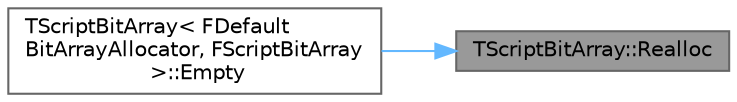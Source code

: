 digraph "TScriptBitArray::Realloc"
{
 // INTERACTIVE_SVG=YES
 // LATEX_PDF_SIZE
  bgcolor="transparent";
  edge [fontname=Helvetica,fontsize=10,labelfontname=Helvetica,labelfontsize=10];
  node [fontname=Helvetica,fontsize=10,shape=box,height=0.2,width=0.4];
  rankdir="RL";
  Node1 [id="Node000001",label="TScriptBitArray::Realloc",height=0.2,width=0.4,color="gray40", fillcolor="grey60", style="filled", fontcolor="black",tooltip=" "];
  Node1 -> Node2 [id="edge1_Node000001_Node000002",dir="back",color="steelblue1",style="solid",tooltip=" "];
  Node2 [id="Node000002",label="TScriptBitArray\< FDefault\lBitArrayAllocator, FScriptBitArray\l \>::Empty",height=0.2,width=0.4,color="grey40", fillcolor="white", style="filled",URL="$dd/dcf/classTScriptBitArray.html#a78816fd935300d37afcda31a6cfb4811",tooltip=" "];
}

